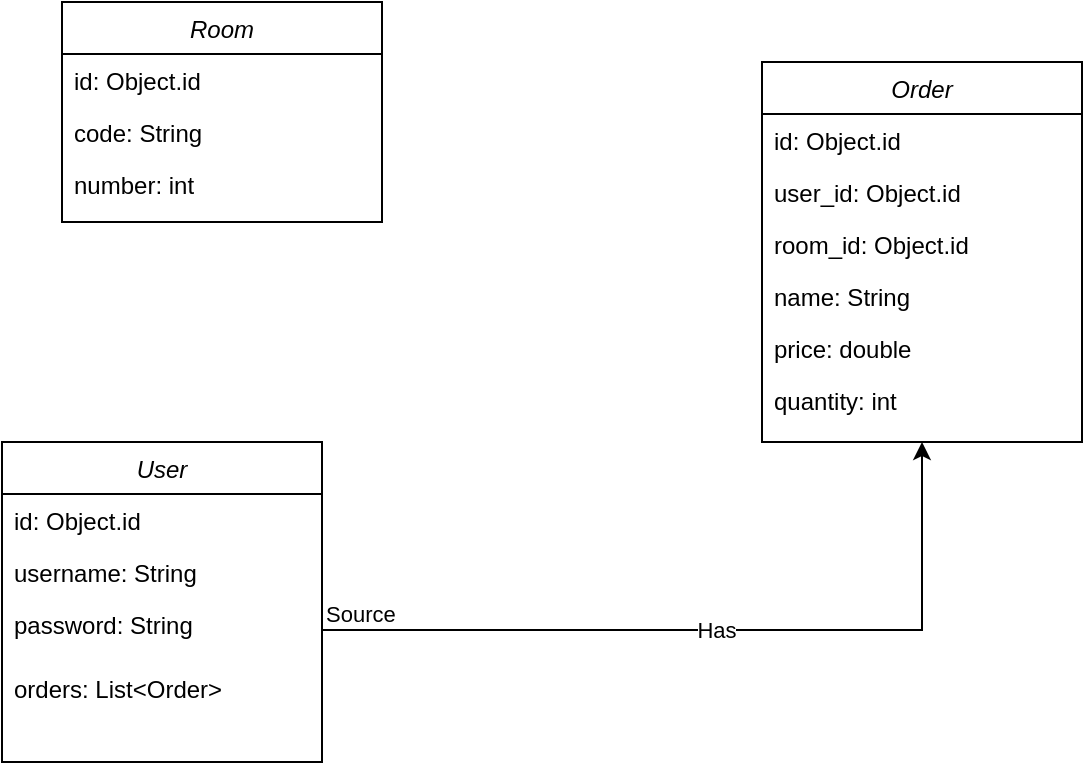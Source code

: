 <mxfile version="17.1.2" type="github">
  <diagram id="C5RBs43oDa-KdzZeNtuy" name="Page-1">
    <mxGraphModel dx="1038" dy="617" grid="1" gridSize="10" guides="1" tooltips="1" connect="1" arrows="1" fold="1" page="1" pageScale="1" pageWidth="827" pageHeight="1169" math="0" shadow="0">
      <root>
        <mxCell id="WIyWlLk6GJQsqaUBKTNV-0" />
        <mxCell id="WIyWlLk6GJQsqaUBKTNV-1" parent="WIyWlLk6GJQsqaUBKTNV-0" />
        <mxCell id="zkfFHV4jXpPFQw0GAbJ--0" value="Room" style="swimlane;fontStyle=2;align=center;verticalAlign=top;childLayout=stackLayout;horizontal=1;startSize=26;horizontalStack=0;resizeParent=1;resizeLast=0;collapsible=1;marginBottom=0;rounded=0;shadow=0;strokeWidth=1;" parent="WIyWlLk6GJQsqaUBKTNV-1" vertex="1">
          <mxGeometry x="90" y="130" width="160" height="110" as="geometry">
            <mxRectangle x="90" y="130" width="160" height="26" as="alternateBounds" />
          </mxGeometry>
        </mxCell>
        <mxCell id="zkfFHV4jXpPFQw0GAbJ--1" value="id: Object.id" style="text;align=left;verticalAlign=top;spacingLeft=4;spacingRight=4;overflow=hidden;rotatable=0;points=[[0,0.5],[1,0.5]];portConstraint=eastwest;" parent="zkfFHV4jXpPFQw0GAbJ--0" vertex="1">
          <mxGeometry y="26" width="160" height="26" as="geometry" />
        </mxCell>
        <mxCell id="zkfFHV4jXpPFQw0GAbJ--2" value="code: String" style="text;align=left;verticalAlign=top;spacingLeft=4;spacingRight=4;overflow=hidden;rotatable=0;points=[[0,0.5],[1,0.5]];portConstraint=eastwest;rounded=0;shadow=0;html=0;" parent="zkfFHV4jXpPFQw0GAbJ--0" vertex="1">
          <mxGeometry y="52" width="160" height="26" as="geometry" />
        </mxCell>
        <mxCell id="zkfFHV4jXpPFQw0GAbJ--3" value="number: int" style="text;align=left;verticalAlign=top;spacingLeft=4;spacingRight=4;overflow=hidden;rotatable=0;points=[[0,0.5],[1,0.5]];portConstraint=eastwest;rounded=0;shadow=0;html=0;" parent="zkfFHV4jXpPFQw0GAbJ--0" vertex="1">
          <mxGeometry y="78" width="160" height="26" as="geometry" />
        </mxCell>
        <mxCell id="PDcN6j8bHPizutNn0-z1-1" value="User" style="swimlane;fontStyle=2;align=center;verticalAlign=top;childLayout=stackLayout;horizontal=1;startSize=26;horizontalStack=0;resizeParent=1;resizeLast=0;collapsible=1;marginBottom=0;rounded=0;shadow=0;strokeWidth=1;" vertex="1" parent="WIyWlLk6GJQsqaUBKTNV-1">
          <mxGeometry x="60" y="350" width="160" height="160" as="geometry">
            <mxRectangle x="90" y="130" width="160" height="26" as="alternateBounds" />
          </mxGeometry>
        </mxCell>
        <mxCell id="PDcN6j8bHPizutNn0-z1-2" value="id: Object.id" style="text;align=left;verticalAlign=top;spacingLeft=4;spacingRight=4;overflow=hidden;rotatable=0;points=[[0,0.5],[1,0.5]];portConstraint=eastwest;" vertex="1" parent="PDcN6j8bHPizutNn0-z1-1">
          <mxGeometry y="26" width="160" height="26" as="geometry" />
        </mxCell>
        <mxCell id="PDcN6j8bHPizutNn0-z1-3" value="username: String" style="text;align=left;verticalAlign=top;spacingLeft=4;spacingRight=4;overflow=hidden;rotatable=0;points=[[0,0.5],[1,0.5]];portConstraint=eastwest;rounded=0;shadow=0;html=0;" vertex="1" parent="PDcN6j8bHPizutNn0-z1-1">
          <mxGeometry y="52" width="160" height="26" as="geometry" />
        </mxCell>
        <mxCell id="PDcN6j8bHPizutNn0-z1-4" value="password: String" style="text;align=left;verticalAlign=top;spacingLeft=4;spacingRight=4;overflow=hidden;rotatable=0;points=[[0,0.5],[1,0.5]];portConstraint=eastwest;rounded=0;shadow=0;html=0;" vertex="1" parent="PDcN6j8bHPizutNn0-z1-1">
          <mxGeometry y="78" width="160" height="32" as="geometry" />
        </mxCell>
        <mxCell id="PDcN6j8bHPizutNn0-z1-10" value="orders: List&lt;Order&gt;" style="text;align=left;verticalAlign=top;spacingLeft=4;spacingRight=4;overflow=hidden;rotatable=0;points=[[0,0.5],[1,0.5]];portConstraint=eastwest;rounded=0;shadow=0;html=0;" vertex="1" parent="PDcN6j8bHPizutNn0-z1-1">
          <mxGeometry y="110" width="160" height="32" as="geometry" />
        </mxCell>
        <mxCell id="PDcN6j8bHPizutNn0-z1-11" value="Order" style="swimlane;fontStyle=2;align=center;verticalAlign=top;childLayout=stackLayout;horizontal=1;startSize=26;horizontalStack=0;resizeParent=1;resizeLast=0;collapsible=1;marginBottom=0;rounded=0;shadow=0;strokeWidth=1;" vertex="1" parent="WIyWlLk6GJQsqaUBKTNV-1">
          <mxGeometry x="440" y="160" width="160" height="190" as="geometry">
            <mxRectangle x="90" y="130" width="160" height="26" as="alternateBounds" />
          </mxGeometry>
        </mxCell>
        <mxCell id="PDcN6j8bHPizutNn0-z1-12" value="id: Object.id" style="text;align=left;verticalAlign=top;spacingLeft=4;spacingRight=4;overflow=hidden;rotatable=0;points=[[0,0.5],[1,0.5]];portConstraint=eastwest;" vertex="1" parent="PDcN6j8bHPizutNn0-z1-11">
          <mxGeometry y="26" width="160" height="26" as="geometry" />
        </mxCell>
        <mxCell id="PDcN6j8bHPizutNn0-z1-18" value="user_id: Object.id" style="text;align=left;verticalAlign=top;spacingLeft=4;spacingRight=4;overflow=hidden;rotatable=0;points=[[0,0.5],[1,0.5]];portConstraint=eastwest;" vertex="1" parent="PDcN6j8bHPizutNn0-z1-11">
          <mxGeometry y="52" width="160" height="26" as="geometry" />
        </mxCell>
        <mxCell id="PDcN6j8bHPizutNn0-z1-19" value="room_id: Object.id" style="text;align=left;verticalAlign=top;spacingLeft=4;spacingRight=4;overflow=hidden;rotatable=0;points=[[0,0.5],[1,0.5]];portConstraint=eastwest;" vertex="1" parent="PDcN6j8bHPizutNn0-z1-11">
          <mxGeometry y="78" width="160" height="26" as="geometry" />
        </mxCell>
        <mxCell id="PDcN6j8bHPizutNn0-z1-24" value="name: String" style="text;align=left;verticalAlign=top;spacingLeft=4;spacingRight=4;overflow=hidden;rotatable=0;points=[[0,0.5],[1,0.5]];portConstraint=eastwest;" vertex="1" parent="PDcN6j8bHPizutNn0-z1-11">
          <mxGeometry y="104" width="160" height="26" as="geometry" />
        </mxCell>
        <mxCell id="PDcN6j8bHPizutNn0-z1-25" value="price: double" style="text;align=left;verticalAlign=top;spacingLeft=4;spacingRight=4;overflow=hidden;rotatable=0;points=[[0,0.5],[1,0.5]];portConstraint=eastwest;" vertex="1" parent="PDcN6j8bHPizutNn0-z1-11">
          <mxGeometry y="130" width="160" height="26" as="geometry" />
        </mxCell>
        <mxCell id="PDcN6j8bHPizutNn0-z1-26" value="quantity: int" style="text;align=left;verticalAlign=top;spacingLeft=4;spacingRight=4;overflow=hidden;rotatable=0;points=[[0,0.5],[1,0.5]];portConstraint=eastwest;" vertex="1" parent="PDcN6j8bHPizutNn0-z1-11">
          <mxGeometry y="156" width="160" height="26" as="geometry" />
        </mxCell>
        <mxCell id="PDcN6j8bHPizutNn0-z1-28" value="" style="endArrow=classic;html=1;rounded=0;exitX=1;exitY=0.5;exitDx=0;exitDy=0;entryX=0.5;entryY=1;entryDx=0;entryDy=0;" edge="1" parent="WIyWlLk6GJQsqaUBKTNV-1" source="PDcN6j8bHPizutNn0-z1-4" target="PDcN6j8bHPizutNn0-z1-11">
          <mxGeometry relative="1" as="geometry">
            <mxPoint x="280" y="430" as="sourcePoint" />
            <mxPoint x="440" y="430" as="targetPoint" />
            <Array as="points">
              <mxPoint x="520" y="444" />
              <mxPoint x="520" y="434" />
            </Array>
          </mxGeometry>
        </mxCell>
        <mxCell id="PDcN6j8bHPizutNn0-z1-29" value="Has" style="edgeLabel;resizable=0;html=1;align=center;verticalAlign=middle;" connectable="0" vertex="1" parent="PDcN6j8bHPizutNn0-z1-28">
          <mxGeometry relative="1" as="geometry" />
        </mxCell>
        <mxCell id="PDcN6j8bHPizutNn0-z1-30" value="Source" style="edgeLabel;resizable=0;html=1;align=left;verticalAlign=bottom;" connectable="0" vertex="1" parent="PDcN6j8bHPizutNn0-z1-28">
          <mxGeometry x="-1" relative="1" as="geometry" />
        </mxCell>
      </root>
    </mxGraphModel>
  </diagram>
</mxfile>
